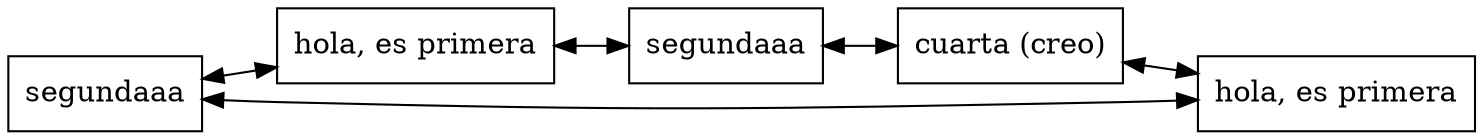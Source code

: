 digraph G {
    node [shape=box];
    rankdir=LR;
    "0x2818ef21120" [label="segundaaa"];
    "0x2818ef21120" -> "0x2818ef21800" [dir=both];
    "0x2818ef21800" [label="hola, es primera"];
    "0x2818ef21800" -> "0x2818ef21490" [dir=both];
    "0x2818ef21490" [label="segundaaa"];
    "0x2818ef21490" -> "0x2818ef21580" [dir=both];
    "0x2818ef21580" [label="cuarta (creo)"];
    "0x2818ef21580" -> "0x2818ef215d0" [dir=both];
    "0x2818ef215d0" [label="hola, es primera"];
    "0x2818ef215d0" -> "0x2818ef21120" [dir=both];
}
